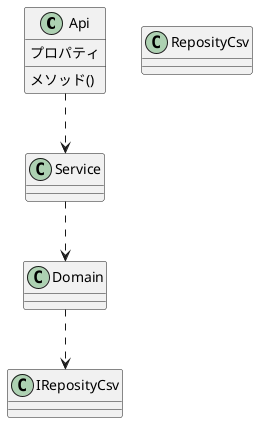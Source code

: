 @startuml
'コメントアウト

class Api {
プロパティ
メソッド()
}


class  Service {

}

class Domain {

}

class IReposityCsv {

}


class ReposityCsv {

} 



Api ..> Service
Service ..> Domain
Domain ..> IReposityCsv



@enduml
